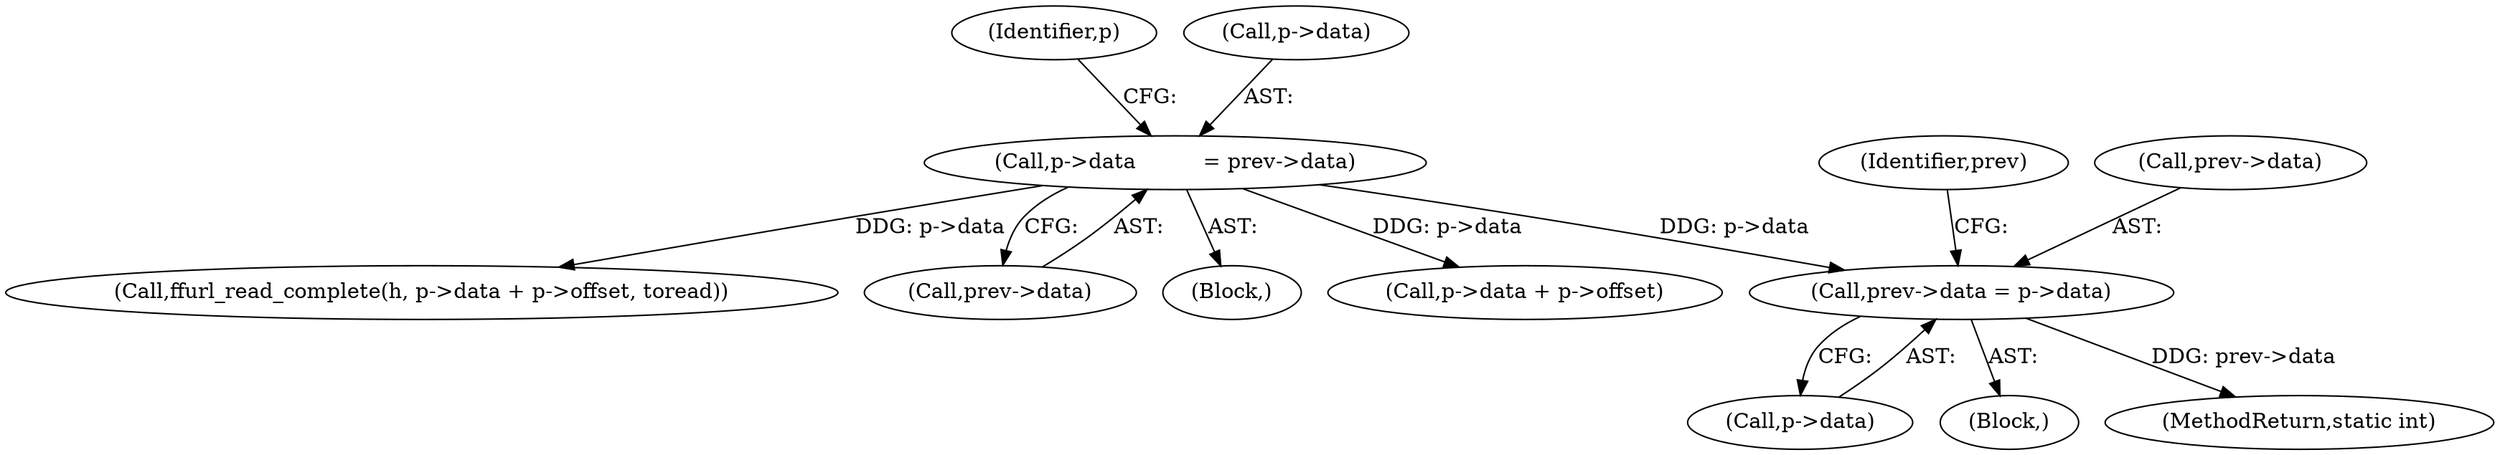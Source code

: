 digraph "0_FFmpeg_7d57ca4d9a75562fa32e40766211de150f8b3ee7@pointer" {
"1000587" [label="(Call,prev->data = p->data)"];
"1000428" [label="(Call,p->data          = prev->data)"];
"1000596" [label="(Identifier,prev)"];
"1000545" [label="(Call,ffurl_read_complete(h, p->data + p->offset, toread))"];
"1000587" [label="(Call,prev->data = p->data)"];
"1000437" [label="(Identifier,p)"];
"1000429" [label="(Call,p->data)"];
"1000432" [label="(Call,prev->data)"];
"1000591" [label="(Call,p->data)"];
"1000588" [label="(Call,prev->data)"];
"1000579" [label="(Block,)"];
"1000627" [label="(MethodReturn,static int)"];
"1000420" [label="(Block,)"];
"1000428" [label="(Call,p->data          = prev->data)"];
"1000547" [label="(Call,p->data + p->offset)"];
"1000587" -> "1000579"  [label="AST: "];
"1000587" -> "1000591"  [label="CFG: "];
"1000588" -> "1000587"  [label="AST: "];
"1000591" -> "1000587"  [label="AST: "];
"1000596" -> "1000587"  [label="CFG: "];
"1000587" -> "1000627"  [label="DDG: prev->data"];
"1000428" -> "1000587"  [label="DDG: p->data"];
"1000428" -> "1000420"  [label="AST: "];
"1000428" -> "1000432"  [label="CFG: "];
"1000429" -> "1000428"  [label="AST: "];
"1000432" -> "1000428"  [label="AST: "];
"1000437" -> "1000428"  [label="CFG: "];
"1000428" -> "1000545"  [label="DDG: p->data"];
"1000428" -> "1000547"  [label="DDG: p->data"];
}

